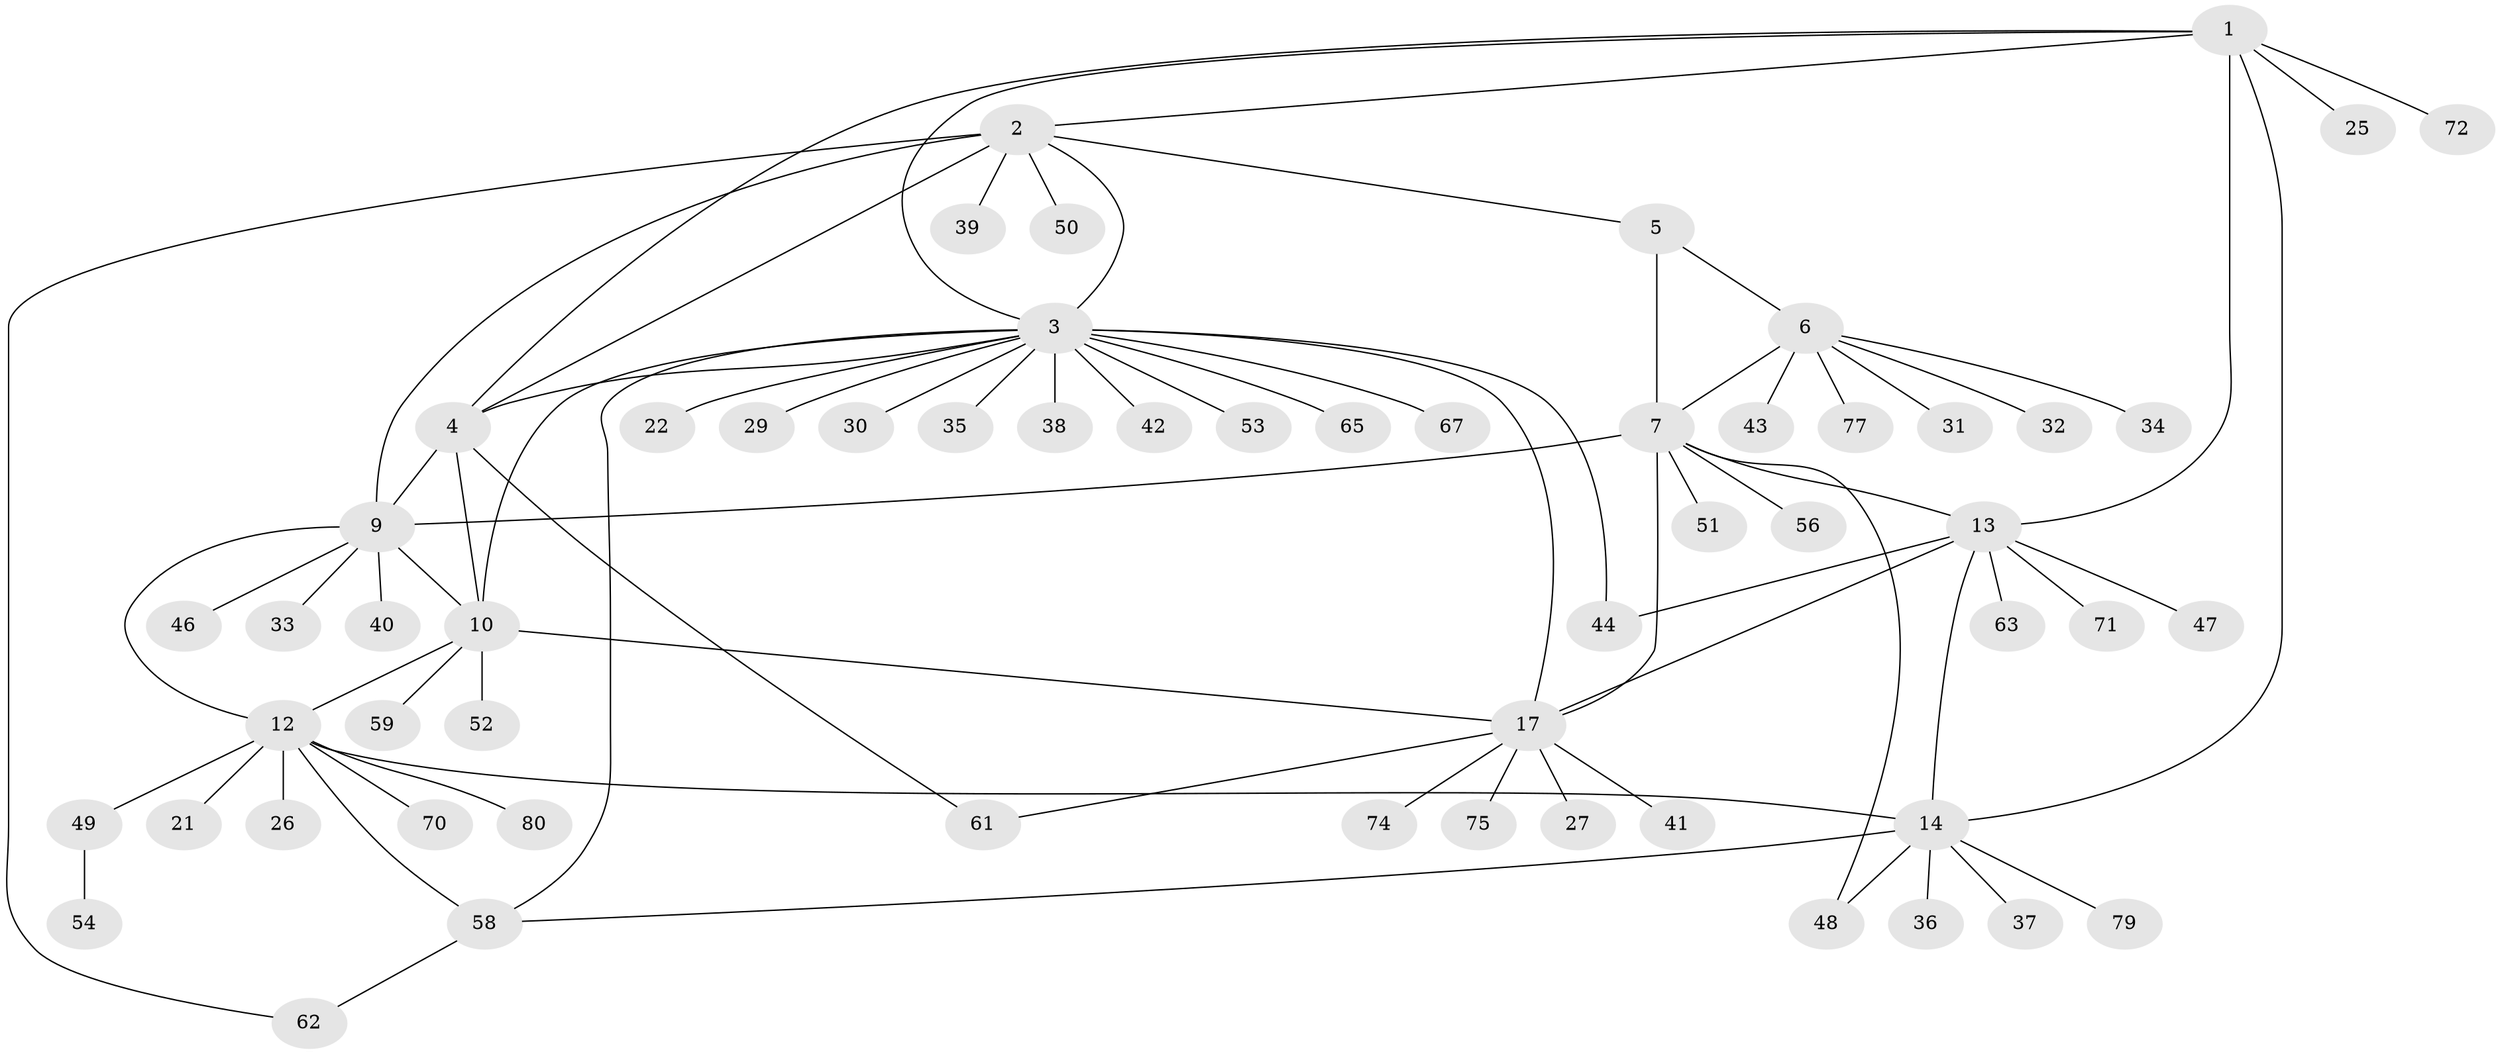 // Generated by graph-tools (version 1.1) at 2025/24/03/03/25 07:24:09]
// undirected, 59 vertices, 79 edges
graph export_dot {
graph [start="1"]
  node [color=gray90,style=filled];
  1 [super="+15"];
  2 [super="+45"];
  3 [super="+20"];
  4 [super="+24"];
  5 [super="+28"];
  6 [super="+66"];
  7 [super="+8"];
  9 [super="+11"];
  10 [super="+18"];
  12 [super="+76"];
  13 [super="+16"];
  14 [super="+23"];
  17 [super="+19"];
  21 [super="+81"];
  22;
  25;
  26;
  27;
  29;
  30;
  31;
  32;
  33 [super="+73"];
  34;
  35;
  36;
  37 [super="+55"];
  38;
  39 [super="+57"];
  40 [super="+68"];
  41;
  42;
  43;
  44;
  46 [super="+78"];
  47;
  48;
  49;
  50;
  51;
  52;
  53;
  54;
  56 [super="+60"];
  58 [super="+64"];
  59 [super="+69"];
  61;
  62;
  63;
  65;
  67;
  70;
  71;
  72;
  74;
  75;
  77;
  79;
  80;
  1 -- 2;
  1 -- 3;
  1 -- 4;
  1 -- 25;
  1 -- 72;
  1 -- 13 [weight=2];
  1 -- 14;
  2 -- 3;
  2 -- 4;
  2 -- 5;
  2 -- 39;
  2 -- 50;
  2 -- 62;
  2 -- 9;
  3 -- 4;
  3 -- 29;
  3 -- 44;
  3 -- 65;
  3 -- 35;
  3 -- 67;
  3 -- 38;
  3 -- 42;
  3 -- 17 [weight=2];
  3 -- 53;
  3 -- 22;
  3 -- 58;
  3 -- 30;
  3 -- 10;
  4 -- 9;
  4 -- 10;
  4 -- 61;
  5 -- 6;
  5 -- 7 [weight=2];
  6 -- 7 [weight=2];
  6 -- 31;
  6 -- 32;
  6 -- 34;
  6 -- 43;
  6 -- 77;
  7 -- 48;
  7 -- 9;
  7 -- 13;
  7 -- 17;
  7 -- 51;
  7 -- 56;
  9 -- 10 [weight=2];
  9 -- 12 [weight=2];
  9 -- 40;
  9 -- 46;
  9 -- 33;
  10 -- 12;
  10 -- 52;
  10 -- 59;
  10 -- 17 [weight=2];
  12 -- 14;
  12 -- 21;
  12 -- 26;
  12 -- 49;
  12 -- 58;
  12 -- 70;
  12 -- 80;
  13 -- 14 [weight=2];
  13 -- 71;
  13 -- 44;
  13 -- 47;
  13 -- 63;
  13 -- 17;
  14 -- 37;
  14 -- 48;
  14 -- 36;
  14 -- 79;
  14 -- 58;
  17 -- 27;
  17 -- 41;
  17 -- 74;
  17 -- 75;
  17 -- 61;
  49 -- 54;
  58 -- 62;
}
